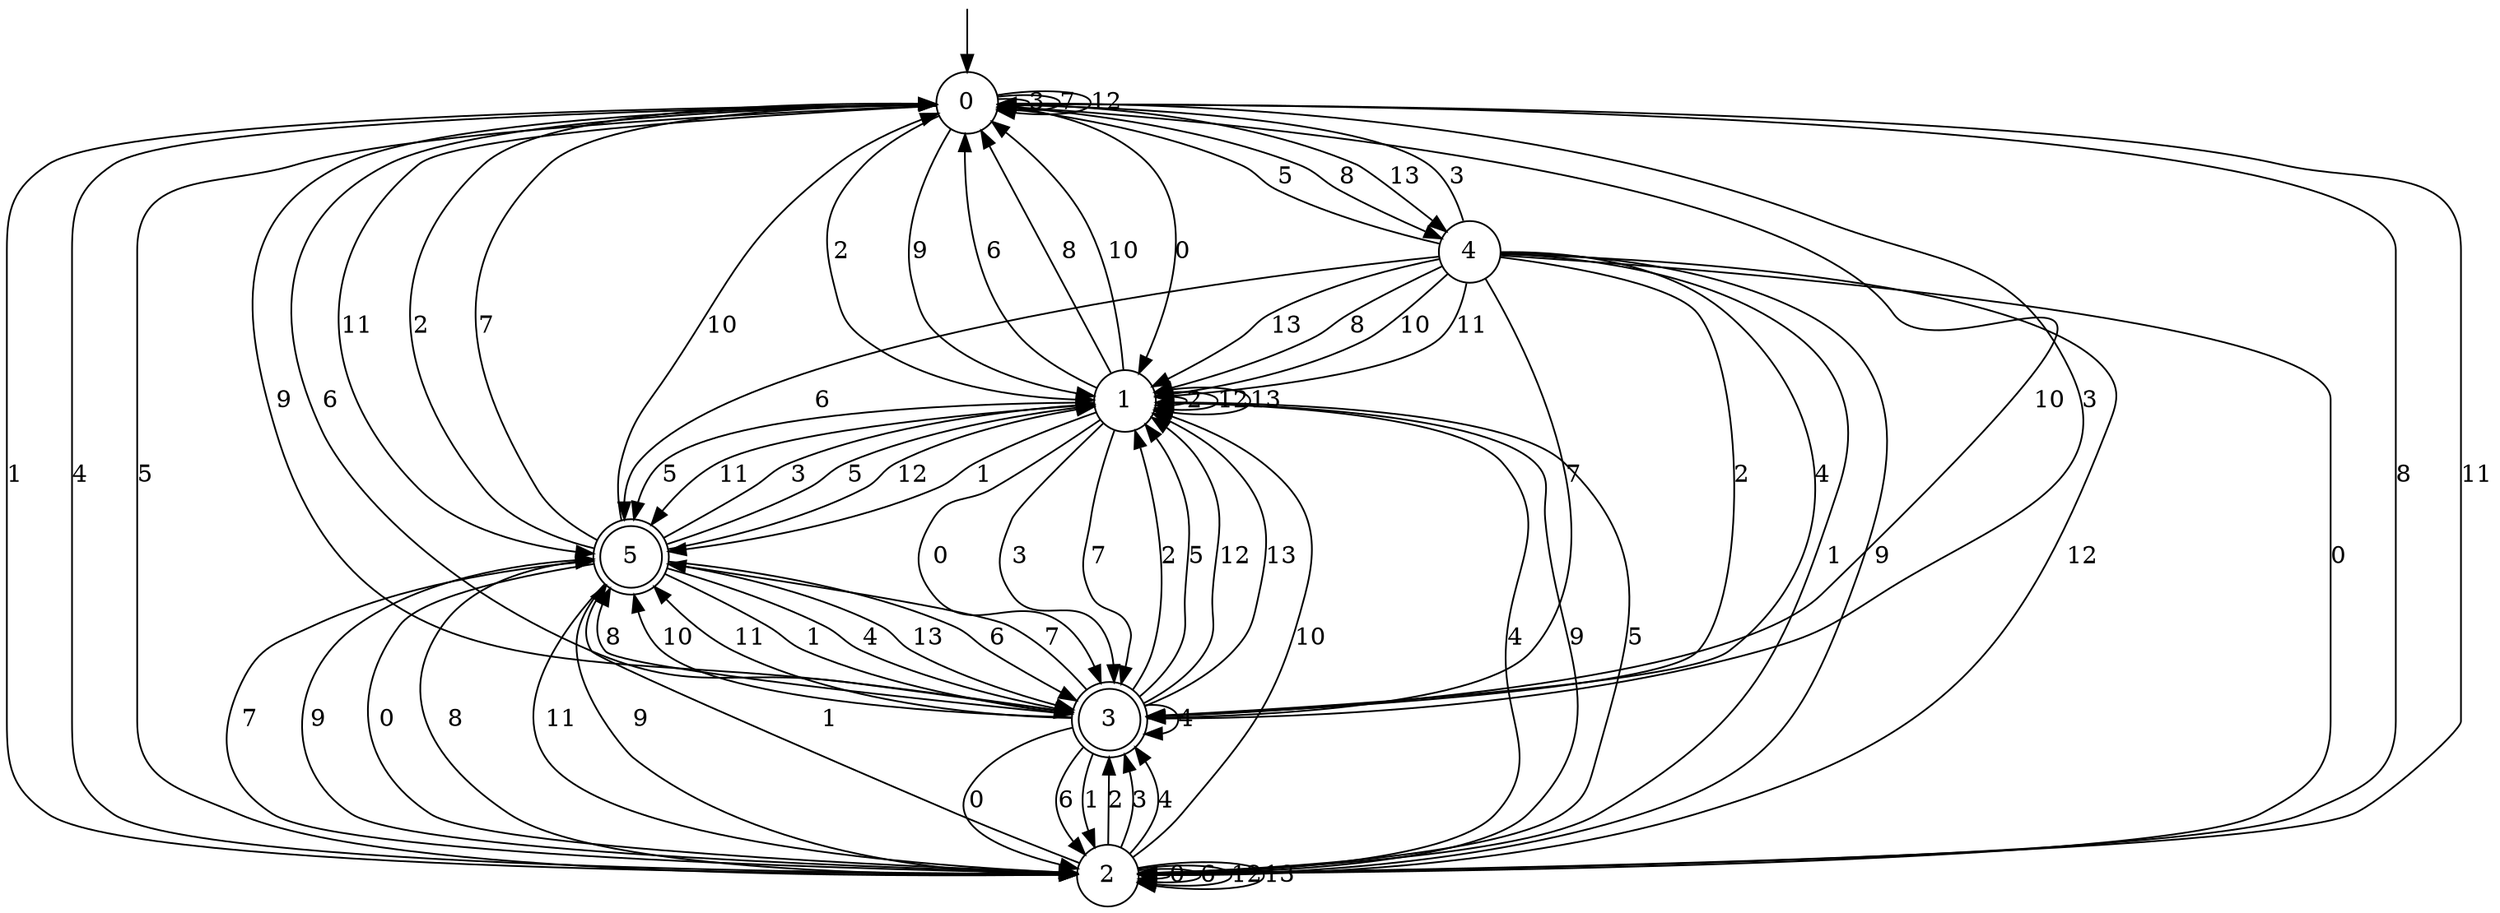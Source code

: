 digraph g {

	s0 [shape="circle" label="0"];
	s1 [shape="circle" label="1"];
	s2 [shape="circle" label="2"];
	s3 [shape="doublecircle" label="3"];
	s4 [shape="circle" label="4"];
	s5 [shape="doublecircle" label="5"];
	s0 -> s1 [label="0"];
	s0 -> s2 [label="1"];
	s0 -> s1 [label="2"];
	s0 -> s0 [label="3"];
	s0 -> s2 [label="4"];
	s0 -> s2 [label="5"];
	s0 -> s3 [label="6"];
	s0 -> s0 [label="7"];
	s0 -> s4 [label="8"];
	s0 -> s1 [label="9"];
	s0 -> s3 [label="10"];
	s0 -> s5 [label="11"];
	s0 -> s0 [label="12"];
	s0 -> s4 [label="13"];
	s1 -> s3 [label="0"];
	s1 -> s5 [label="1"];
	s1 -> s1 [label="2"];
	s1 -> s3 [label="3"];
	s1 -> s2 [label="4"];
	s1 -> s5 [label="5"];
	s1 -> s0 [label="6"];
	s1 -> s3 [label="7"];
	s1 -> s0 [label="8"];
	s1 -> s2 [label="9"];
	s1 -> s0 [label="10"];
	s1 -> s5 [label="11"];
	s1 -> s1 [label="12"];
	s1 -> s1 [label="13"];
	s2 -> s2 [label="0"];
	s2 -> s5 [label="1"];
	s2 -> s3 [label="2"];
	s2 -> s3 [label="3"];
	s2 -> s3 [label="4"];
	s2 -> s1 [label="5"];
	s2 -> s2 [label="6"];
	s2 -> s5 [label="7"];
	s2 -> s0 [label="8"];
	s2 -> s5 [label="9"];
	s2 -> s1 [label="10"];
	s2 -> s0 [label="11"];
	s2 -> s2 [label="12"];
	s2 -> s2 [label="13"];
	s3 -> s2 [label="0"];
	s3 -> s2 [label="1"];
	s3 -> s1 [label="2"];
	s3 -> s0 [label="3"];
	s3 -> s3 [label="4"];
	s3 -> s1 [label="5"];
	s3 -> s2 [label="6"];
	s3 -> s5 [label="7"];
	s3 -> s5 [label="8"];
	s3 -> s0 [label="9"];
	s3 -> s5 [label="10"];
	s3 -> s5 [label="11"];
	s3 -> s1 [label="12"];
	s3 -> s1 [label="13"];
	s4 -> s2 [label="0"];
	s4 -> s2 [label="1"];
	s4 -> s3 [label="2"];
	s4 -> s0 [label="3"];
	s4 -> s3 [label="4"];
	s4 -> s0 [label="5"];
	s4 -> s5 [label="6"];
	s4 -> s3 [label="7"];
	s4 -> s1 [label="8"];
	s4 -> s2 [label="9"];
	s4 -> s1 [label="10"];
	s4 -> s1 [label="11"];
	s4 -> s2 [label="12"];
	s4 -> s1 [label="13"];
	s5 -> s2 [label="0"];
	s5 -> s3 [label="1"];
	s5 -> s0 [label="2"];
	s5 -> s1 [label="3"];
	s5 -> s3 [label="4"];
	s5 -> s1 [label="5"];
	s5 -> s3 [label="6"];
	s5 -> s0 [label="7"];
	s5 -> s2 [label="8"];
	s5 -> s2 [label="9"];
	s5 -> s0 [label="10"];
	s5 -> s2 [label="11"];
	s5 -> s1 [label="12"];
	s5 -> s3 [label="13"];

__start0 [label="" shape="none" width="0" height="0"];
__start0 -> s0;

}
